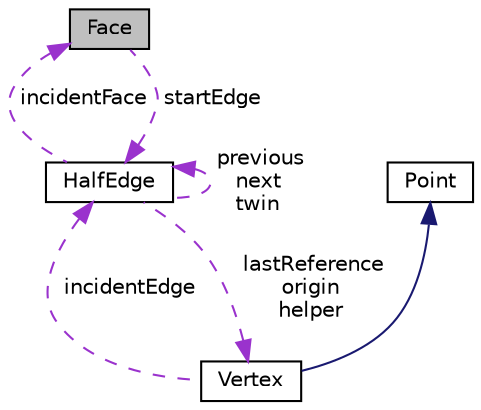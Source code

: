 digraph "Face"
{
  edge [fontname="Helvetica",fontsize="10",labelfontname="Helvetica",labelfontsize="10"];
  node [fontname="Helvetica",fontsize="10",shape=record];
  Node1 [label="Face",height=0.2,width=0.4,color="black", fillcolor="grey75", style="filled", fontcolor="black"];
  Node2 -> Node1 [dir="back",color="darkorchid3",fontsize="10",style="dashed",label=" startEdge" ,fontname="Helvetica"];
  Node2 [label="HalfEdge",height=0.2,width=0.4,color="black", fillcolor="white", style="filled",URL="$classHalfEdge.html"];
  Node3 -> Node2 [dir="back",color="darkorchid3",fontsize="10",style="dashed",label=" lastReference\norigin\nhelper" ,fontname="Helvetica"];
  Node3 [label="Vertex",height=0.2,width=0.4,color="black", fillcolor="white", style="filled",URL="$classVertex.html"];
  Node4 -> Node3 [dir="back",color="midnightblue",fontsize="10",style="solid",fontname="Helvetica"];
  Node4 [label="Point",height=0.2,width=0.4,color="black", fillcolor="white", style="filled",URL="$classPoint.html",tooltip="Stores point with X & Y coordinate. "];
  Node2 -> Node3 [dir="back",color="darkorchid3",fontsize="10",style="dashed",label=" incidentEdge" ,fontname="Helvetica"];
  Node2 -> Node2 [dir="back",color="darkorchid3",fontsize="10",style="dashed",label=" previous\nnext\ntwin" ,fontname="Helvetica"];
  Node1 -> Node2 [dir="back",color="darkorchid3",fontsize="10",style="dashed",label=" incidentFace" ,fontname="Helvetica"];
}
